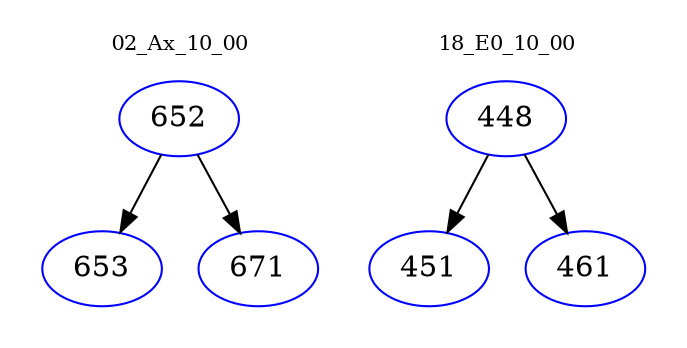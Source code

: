 digraph{
subgraph cluster_0 {
color = white
label = "02_Ax_10_00";
fontsize=10;
T0_652 [label="652", color="blue"]
T0_652 -> T0_653 [color="black"]
T0_653 [label="653", color="blue"]
T0_652 -> T0_671 [color="black"]
T0_671 [label="671", color="blue"]
}
subgraph cluster_1 {
color = white
label = "18_E0_10_00";
fontsize=10;
T1_448 [label="448", color="blue"]
T1_448 -> T1_451 [color="black"]
T1_451 [label="451", color="blue"]
T1_448 -> T1_461 [color="black"]
T1_461 [label="461", color="blue"]
}
}
